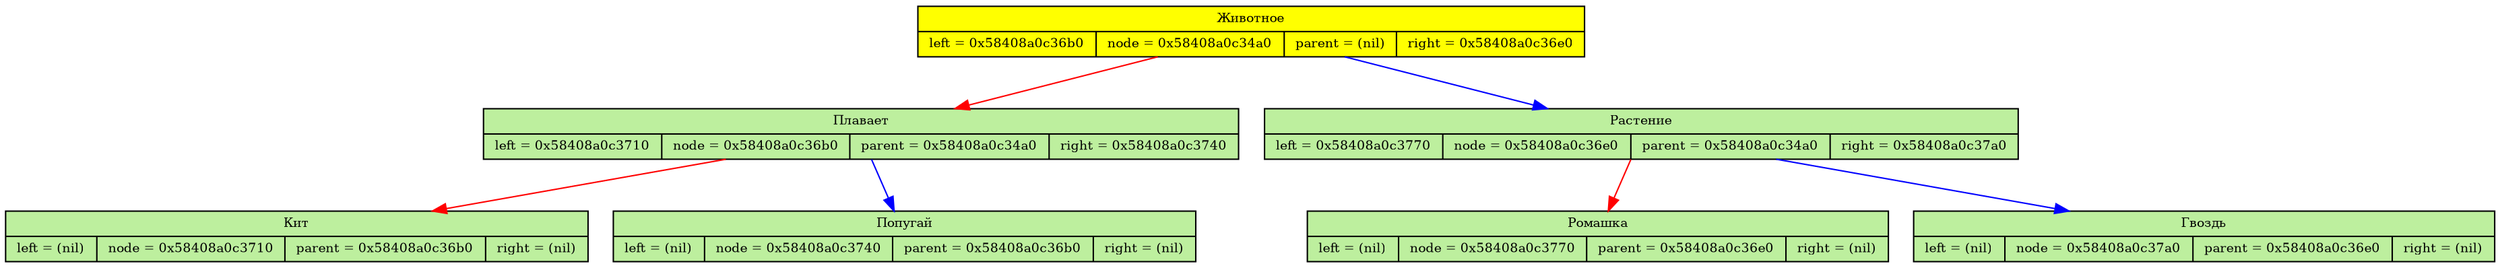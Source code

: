 digraph
{
	node[fontsize=9]

	node_0x58408a0c34a0 [shape=record, label = "{Животное| {left = 0x58408a0c36b0 | node = 0x58408a0c34a0 | parent = (nil) | right = 0x58408a0c36e0}}" style="filled",fillcolor="yellow"]

	node_0x58408a0c36b0 [shape=record, label = "{Плавает| {left = 0x58408a0c3710 | node = 0x58408a0c36b0 | parent = 0x58408a0c34a0 | right = 0x58408a0c3740}}" style="filled",fillcolor="#BDEF9E"]

	edge[color="red",fontsize=12]
	node_0x58408a0c34a0 -> node_0x58408a0c36b0

	node_0x58408a0c3710 [shape=record, label = "{Кит| {left = (nil) | node = 0x58408a0c3710 | parent = 0x58408a0c36b0 | right = (nil)}}" style="filled",fillcolor="#BDEF9E"]

	edge[color="red",fontsize=12]
	node_0x58408a0c36b0 -> node_0x58408a0c3710

	node_0x58408a0c3740 [shape=record, label = "{Попугай| {left = (nil) | node = 0x58408a0c3740 | parent = 0x58408a0c36b0 | right = (nil)}}" style="filled",fillcolor="#BDEF9E"]

	edge[color="blue",fontsize=12]
	node_0x58408a0c36b0 -> node_0x58408a0c3740

	node_0x58408a0c36e0 [shape=record, label = "{Растение| {left = 0x58408a0c3770 | node = 0x58408a0c36e0 | parent = 0x58408a0c34a0 | right = 0x58408a0c37a0}}" style="filled",fillcolor="#BDEF9E"]

	edge[color="blue",fontsize=12]
	node_0x58408a0c34a0 -> node_0x58408a0c36e0

	node_0x58408a0c3770 [shape=record, label = "{Ромашка| {left = (nil) | node = 0x58408a0c3770 | parent = 0x58408a0c36e0 | right = (nil)}}" style="filled",fillcolor="#BDEF9E"]

	edge[color="red",fontsize=12]
	node_0x58408a0c36e0 -> node_0x58408a0c3770

	node_0x58408a0c37a0 [shape=record, label = "{Гвоздь| {left = (nil) | node = 0x58408a0c37a0 | parent = 0x58408a0c36e0 | right = (nil)}}" style="filled",fillcolor="#BDEF9E"]

	edge[color="blue",fontsize=12]
	node_0x58408a0c36e0 -> node_0x58408a0c37a0

	}